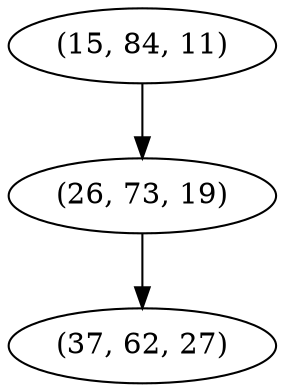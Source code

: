 digraph tree {
    "(15, 84, 11)";
    "(26, 73, 19)";
    "(37, 62, 27)";
    "(15, 84, 11)" -> "(26, 73, 19)";
    "(26, 73, 19)" -> "(37, 62, 27)";
}
